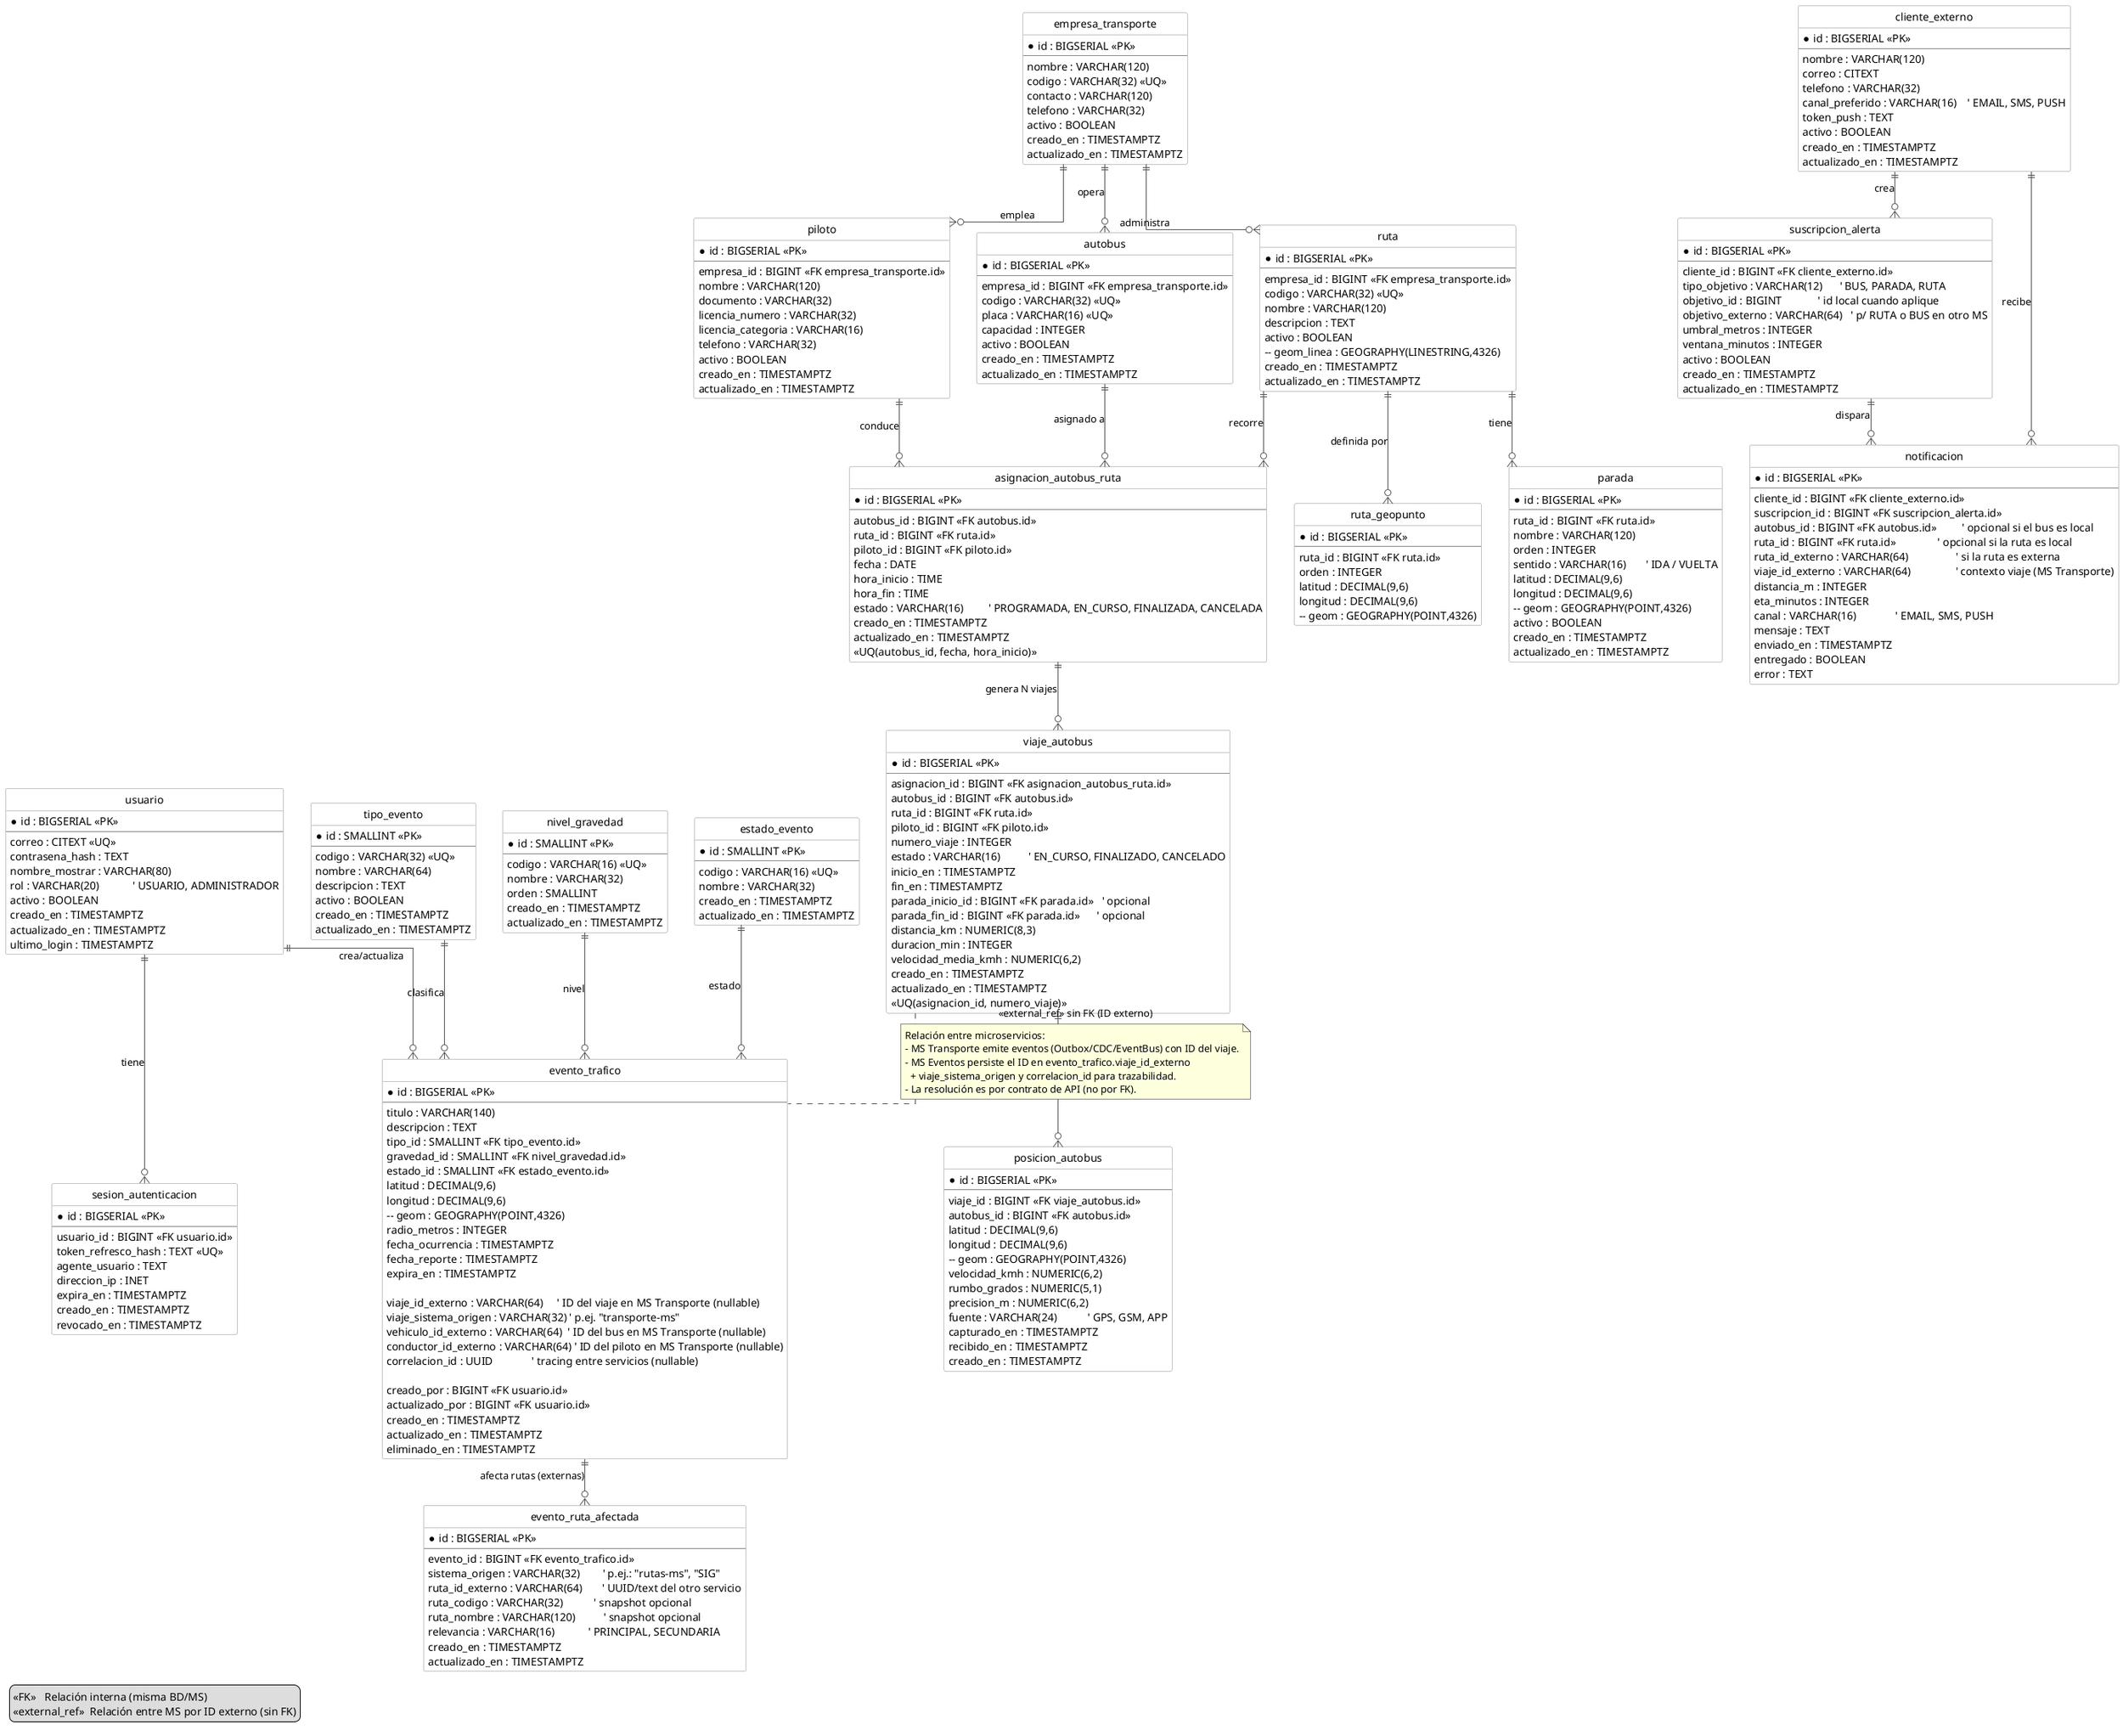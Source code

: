 @startuml
' ==============================================
' ERD: Tráfico — Relación VIAJE (MS Transporte) ↔ EVENTO (MS Eventos) por referencia externa
' ==============================================
hide circle
skinparam linetype ortho
skinparam class {
  BackgroundColor White
  BorderColor #888
}
skinparam ArrowColor #555

' ==========
' Seguridad / Usuarios (se mantiene, MS Auth)
' ==========
entity "usuario" as usuario {
  * id : BIGSERIAL <<PK>>
  --
  correo : CITEXT <<UQ>>
  contrasena_hash : TEXT
  nombre_mostrar : VARCHAR(80)
  rol : VARCHAR(20)            ' USUARIO, ADMINISTRADOR
  activo : BOOLEAN
  creado_en : TIMESTAMPTZ
  actualizado_en : TIMESTAMPTZ
  ultimo_login : TIMESTAMPTZ
}

entity "sesion_autenticacion" as sesion_autenticacion {
  * id : BIGSERIAL <<PK>>
  --
  usuario_id : BIGINT <<FK usuario.id>>
  token_refresco_hash : TEXT <<UQ>>
  agente_usuario : TEXT
  direccion_ip : INET
  expira_en : TIMESTAMPTZ
  creado_en : TIMESTAMPTZ
  revocado_en : TIMESTAMPTZ
}

' ==========
' Catálogos de eventos (MS Eventos)
' ==========
entity "tipo_evento" as tipo_evento {
  * id : SMALLINT <<PK>>
  --
  codigo : VARCHAR(32) <<UQ>>
  nombre : VARCHAR(64)
  descripcion : TEXT
  activo : BOOLEAN
  creado_en : TIMESTAMPTZ
  actualizado_en : TIMESTAMPTZ
}

entity "nivel_gravedad" as nivel_gravedad {
  * id : SMALLINT <<PK>>
  --
  codigo : VARCHAR(16) <<UQ>>
  nombre : VARCHAR(32)
  orden : SMALLINT
  creado_en : TIMESTAMPTZ
  actualizado_en : TIMESTAMPTZ
}

entity "estado_evento" as estado_evento {
  * id : SMALLINT <<PK>>
  --
  codigo : VARCHAR(16) <<UQ>>
  nombre : VARCHAR(32)
  creado_en : TIMESTAMPTZ
  actualizado_en : TIMESTAMPTZ
}

' ==========
' Operadores / Flota (MS Transporte)
' ==========
entity "empresa_transporte" as empresa_transporte {
  * id : BIGSERIAL <<PK>>
  --
  nombre : VARCHAR(120)
  codigo : VARCHAR(32) <<UQ>>
  contacto : VARCHAR(120)
  telefono : VARCHAR(32)
  activo : BOOLEAN
  creado_en : TIMESTAMPTZ
  actualizado_en : TIMESTAMPTZ
}

entity "piloto" as piloto {
  * id : BIGSERIAL <<PK>>
  --
  empresa_id : BIGINT <<FK empresa_transporte.id>>
  nombre : VARCHAR(120)
  documento : VARCHAR(32)
  licencia_numero : VARCHAR(32)
  licencia_categoria : VARCHAR(16)
  telefono : VARCHAR(32)
  activo : BOOLEAN
  creado_en : TIMESTAMPTZ
  actualizado_en : TIMESTAMPTZ
}

entity "autobus" as autobus {
  * id : BIGSERIAL <<PK>>
  --
  empresa_id : BIGINT <<FK empresa_transporte.id>>
  codigo : VARCHAR(32) <<UQ>>
  placa : VARCHAR(16) <<UQ>>
  capacidad : INTEGER
  activo : BOOLEAN
  creado_en : TIMESTAMPTZ
  actualizado_en : TIMESTAMPTZ
}

' ==========
' Rutas y paradas (MS Transporte; podrían vivir en otra BD)
' ==========
entity "ruta" as ruta {
  * id : BIGSERIAL <<PK>>
  --
  empresa_id : BIGINT <<FK empresa_transporte.id>>
  codigo : VARCHAR(32) <<UQ>>
  nombre : VARCHAR(120)
  descripcion : TEXT
  activo : BOOLEAN
  -- geom_linea : GEOGRAPHY(LINESTRING,4326)
  creado_en : TIMESTAMPTZ
  actualizado_en : TIMESTAMPTZ
}

entity "ruta_geopunto" as ruta_geopunto {
  * id : BIGSERIAL <<PK>>
  --
  ruta_id : BIGINT <<FK ruta.id>>
  orden : INTEGER
  latitud : DECIMAL(9,6)
  longitud : DECIMAL(9,6)
  -- geom : GEOGRAPHY(POINT,4326)
}

entity "parada" as parada {
  * id : BIGSERIAL <<PK>>
  --
  ruta_id : BIGINT <<FK ruta.id>>
  nombre : VARCHAR(120)
  orden : INTEGER
  sentido : VARCHAR(16)       ' IDA / VUELTA
  latitud : DECIMAL(9,6)
  longitud : DECIMAL(9,6)
  -- geom : GEOGRAPHY(POINT,4326)
  activo : BOOLEAN
  creado_en : TIMESTAMPTZ
  actualizado_en : TIMESTAMPTZ
}

' ==========
' Asignación diaria (MS Transporte)
' ==========
entity "asignacion_autobus_ruta" as asignacion_autobus_ruta {
  * id : BIGSERIAL <<PK>>
  --
  autobus_id : BIGINT <<FK autobus.id>>
  ruta_id : BIGINT <<FK ruta.id>>
  piloto_id : BIGINT <<FK piloto.id>>
  fecha : DATE
  hora_inicio : TIME
  hora_fin : TIME
  estado : VARCHAR(16)         ' PROGRAMADA, EN_CURSO, FINALIZADA, CANCELADA
  creado_en : TIMESTAMPTZ
  actualizado_en : TIMESTAMPTZ
  <<UQ(autobus_id, fecha, hora_inicio)>>
}

' ==========
' Viaje (histórico por asignación) — MS Transporte
' ==========
entity "viaje_autobus" as viaje_autobus {
  * id : BIGSERIAL <<PK>>
  --
  asignacion_id : BIGINT <<FK asignacion_autobus_ruta.id>>
  autobus_id : BIGINT <<FK autobus.id>>
  ruta_id : BIGINT <<FK ruta.id>>
  piloto_id : BIGINT <<FK piloto.id>>
  numero_viaje : INTEGER
  estado : VARCHAR(16)          ' EN_CURSO, FINALIZADO, CANCELADO
  inicio_en : TIMESTAMPTZ
  fin_en : TIMESTAMPTZ
  parada_inicio_id : BIGINT <<FK parada.id>>   ' opcional
  parada_fin_id : BIGINT <<FK parada.id>>      ' opcional
  distancia_km : NUMERIC(8,3)
  duracion_min : INTEGER
  velocidad_media_kmh : NUMERIC(6,2)
  creado_en : TIMESTAMPTZ
  actualizado_en : TIMESTAMPTZ
  <<UQ(asignacion_id, numero_viaje)>>
}

' ==========
' Posición — ligada al viaje (MS Transporte)
' ==========
entity "posicion_autobus" as posicion_autobus {
  * id : BIGSERIAL <<PK>>
  --
  viaje_id : BIGINT <<FK viaje_autobus.id>>
  autobus_id : BIGINT <<FK autobus.id>>
  latitud : DECIMAL(9,6)
  longitud : DECIMAL(9,6)
  -- geom : GEOGRAPHY(POINT,4326)
  velocidad_kmh : NUMERIC(6,2)
  rumbo_grados : NUMERIC(5,1)
  precision_m : NUMERIC(6,2)
  fuente : VARCHAR(24)           ' GPS, GSM, APP
  capturado_en : TIMESTAMPTZ
  recibido_en : TIMESTAMPTZ
  creado_en : TIMESTAMPTZ
}

' ==========
' Eventos — MS Eventos (sin FKs al dominio Transporte)
' ==========
entity "evento_trafico" as evento_trafico {
  * id : BIGSERIAL <<PK>>
  --
  titulo : VARCHAR(140)
  descripcion : TEXT
  tipo_id : SMALLINT <<FK tipo_evento.id>>
  gravedad_id : SMALLINT <<FK nivel_gravedad.id>>
  estado_id : SMALLINT <<FK estado_evento.id>>
  latitud : DECIMAL(9,6)
  longitud : DECIMAL(9,6)
  -- geom : GEOGRAPHY(POINT,4326)
  radio_metros : INTEGER
  fecha_ocurrencia : TIMESTAMPTZ
  fecha_reporte : TIMESTAMPTZ
  expira_en : TIMESTAMPTZ

  ' ====== Referencias externas (microservicios) ======
  viaje_id_externo : VARCHAR(64)     ' ID del viaje en MS Transporte (nullable)
  viaje_sistema_origen : VARCHAR(32) ' p.ej. "transporte-ms"
  vehiculo_id_externo : VARCHAR(64)  ' ID del bus en MS Transporte (nullable)
  conductor_id_externo : VARCHAR(64) ' ID del piloto en MS Transporte (nullable)
  correlacion_id : UUID              ' tracing entre servicios (nullable)

  creado_por : BIGINT <<FK usuario.id>>
  actualizado_por : BIGINT <<FK usuario.id>>
  creado_en : TIMESTAMPTZ
  actualizado_en : TIMESTAMPTZ
  eliminado_en : TIMESTAMPTZ
}

' Mapeo de rutas afectadas (IDs EXTERNOS, sin FK porque viven en otro MS/BD)
entity "evento_ruta_afectada" as evento_ruta_afectada {
  * id : BIGSERIAL <<PK>>
  --
  evento_id : BIGINT <<FK evento_trafico.id>>
  sistema_origen : VARCHAR(32)        ' p.ej.: "rutas-ms", "SIG"
  ruta_id_externo : VARCHAR(64)       ' UUID/text del otro servicio
  ruta_codigo : VARCHAR(32)           ' snapshot opcional
  ruta_nombre : VARCHAR(120)          ' snapshot opcional
  relevancia : VARCHAR(16)            ' PRINCIPAL, SECUNDARIA
  creado_en : TIMESTAMPTZ
  actualizado_en : TIMESTAMPTZ
}

' ==========
' Clientes, suscripciones y notificaciones (MS Notificaciones)
' ==========
entity "cliente_externo" as cliente_externo {
  * id : BIGSERIAL <<PK>>
  --
  nombre : VARCHAR(120)
  correo : CITEXT
  telefono : VARCHAR(32)
  canal_preferido : VARCHAR(16)    ' EMAIL, SMS, PUSH
  token_push : TEXT
  activo : BOOLEAN
  creado_en : TIMESTAMPTZ
  actualizado_en : TIMESTAMPTZ
}

entity "suscripcion_alerta" as suscripcion_alerta {
  * id : BIGSERIAL <<PK>>
  --
  cliente_id : BIGINT <<FK cliente_externo.id>>
  tipo_objetivo : VARCHAR(12)      ' BUS, PARADA, RUTA
  objetivo_id : BIGINT             ' id local cuando aplique
  objetivo_externo : VARCHAR(64)   ' p/ RUTA o BUS en otro MS
  umbral_metros : INTEGER
  ventana_minutos : INTEGER
  activo : BOOLEAN
  creado_en : TIMESTAMPTZ
  actualizado_en : TIMESTAMPTZ
}

entity "notificacion" as notificacion {
  * id : BIGSERIAL <<PK>>
  --
  cliente_id : BIGINT <<FK cliente_externo.id>>
  suscripcion_id : BIGINT <<FK suscripcion_alerta.id>>
  autobus_id : BIGINT <<FK autobus.id>>         ' opcional si el bus es local
  ruta_id : BIGINT <<FK ruta.id>>               ' opcional si la ruta es local
  ruta_id_externo : VARCHAR(64)                 ' si la ruta es externa
  viaje_id_externo : VARCHAR(64)                ' contexto viaje (MS Transporte)
  distancia_m : INTEGER
  eta_minutos : INTEGER
  canal : VARCHAR(16)              ' EMAIL, SMS, PUSH
  mensaje : TEXT
  enviado_en : TIMESTAMPTZ
  entregado : BOOLEAN
  error : TEXT
}

' ==========
' Relaciones intra-MS (solo donde hay FK)
' ==========
usuario ||--o{ sesion_autenticacion : "tiene"

empresa_transporte ||--o{ piloto  : "emplea"
empresa_transporte ||--o{ autobus : "opera"
empresa_transporte ||--o{ ruta    : "administra"

ruta ||--o{ ruta_geopunto : "definida por"
ruta ||--o{ parada : "tiene"

autobus ||--o{ asignacion_autobus_ruta : "asignado a"
ruta    ||--o{ asignacion_autobus_ruta : "recorre"
piloto  ||--o{ asignacion_autobus_ruta : "conduce"

asignacion_autobus_ruta ||--o{ viaje_autobus : "genera N viajes"
viaje_autobus ||--o{ posicion_autobus : "recibe posiciones"

tipo_evento   ||--o{ evento_trafico : "clasifica"
nivel_gravedad||--o{ evento_trafico : "nivel"
estado_evento ||--o{ evento_trafico : "estado"
usuario ||--o{ evento_trafico : "crea/actualiza"

evento_trafico ||--o{ evento_ruta_afectada : "afecta rutas (externas)"

cliente_externo ||--o{ suscripcion_alerta : "crea"
suscripcion_alerta ||--o{ notificacion : "dispara"
cliente_externo ||--o{ notificacion : "recibe"

' ==========
' Relación inter-MS (sin FK): VIAJE -> EVENTO por ID externo
' ==========
viaje_autobus .. evento_trafico : "«external_ref» sin FK (ID externo)"
note on link
  Relación entre microservicios:
  - MS Transporte emite eventos (Outbox/CDC/EventBus) con ID del viaje.
  - MS Eventos persiste el ID en evento_trafico.viaje_id_externo
    + viaje_sistema_origen y correlacion_id para trazabilidad.
  - La resolución es por contrato de API (no por FK).
end note

' ==========
' Leyenda
' ==========
legend left
  «FK»   Relación interna (misma BD/MS)
  «external_ref»  Relación entre MS por ID externo (sin FK)
endlegend

@enduml
